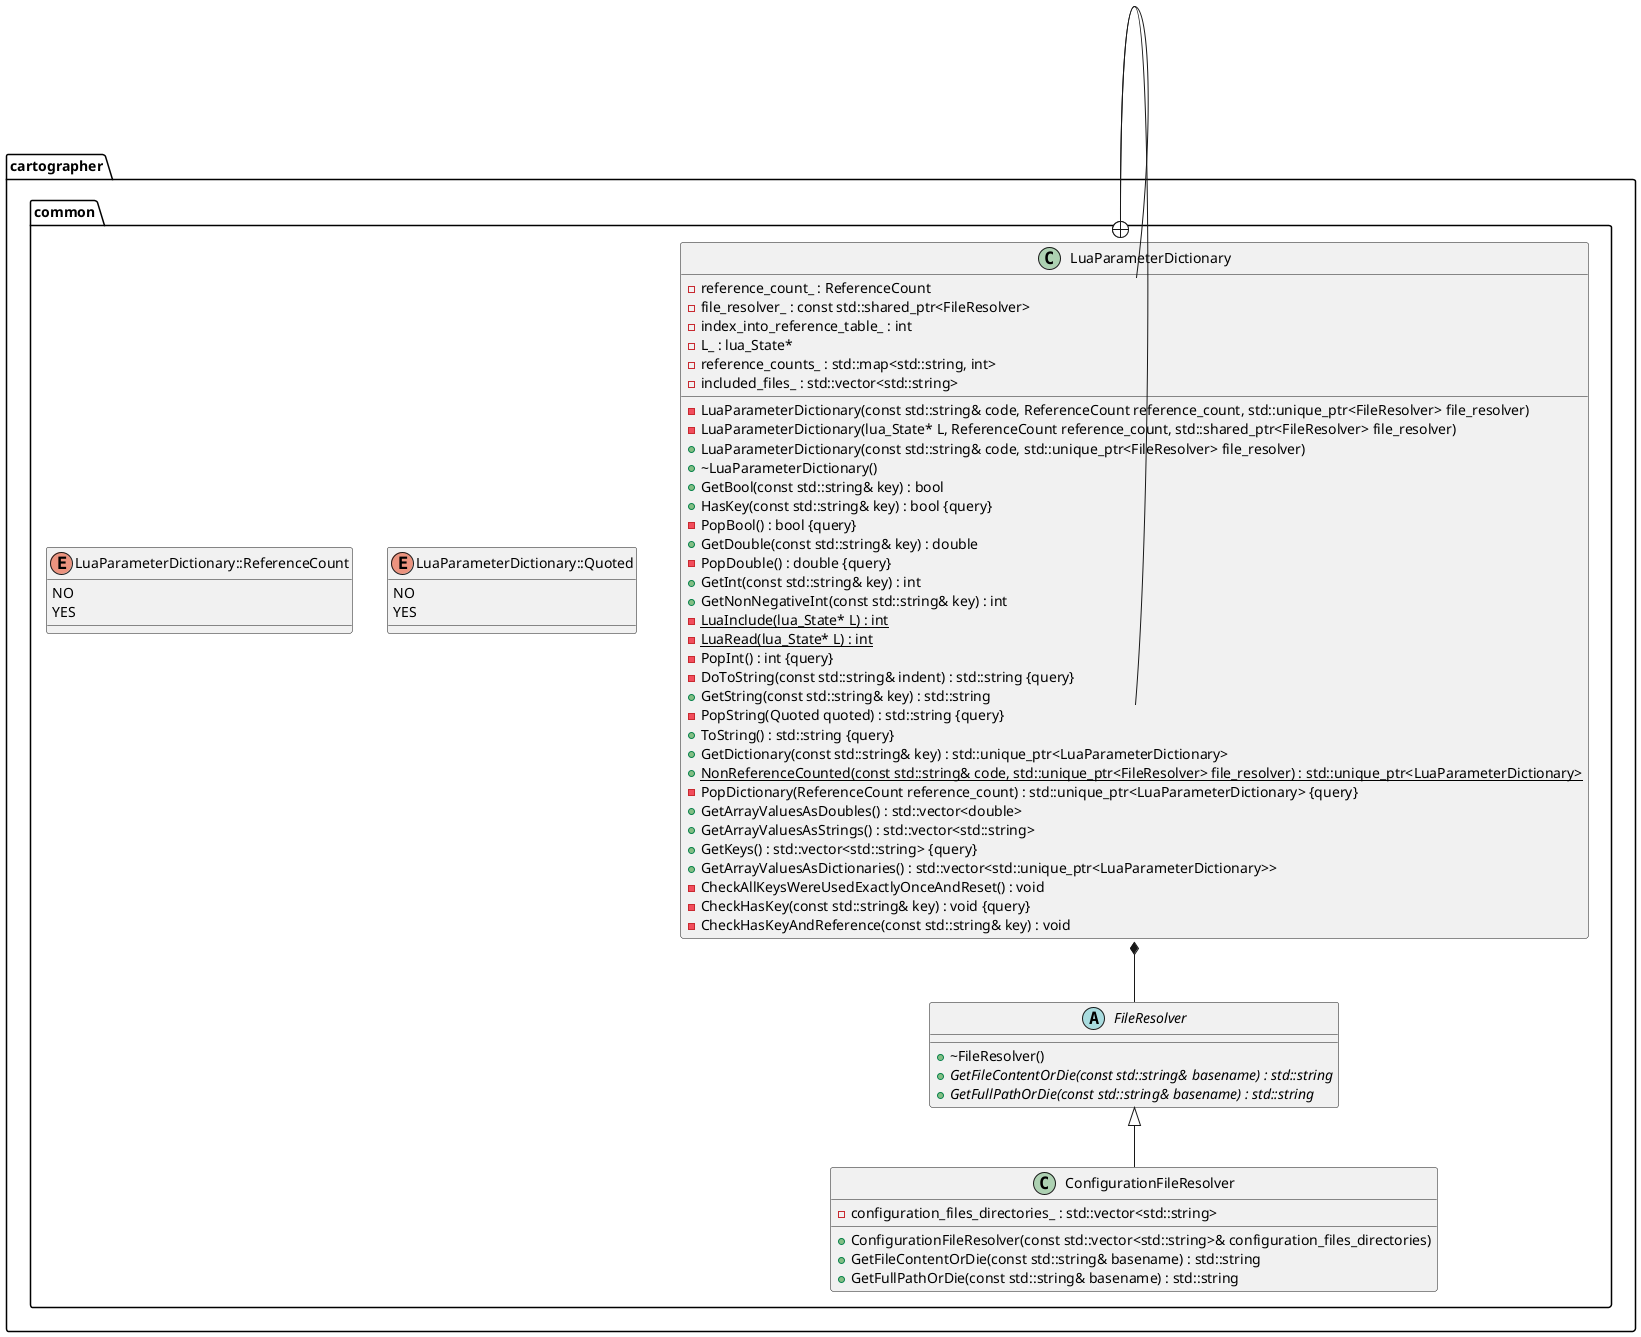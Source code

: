 @startuml





/' Objects '/

namespace cartographer {
	namespace common {
		class ConfigurationFileResolver {
			+ConfigurationFileResolver(const std::vector<std::string>& configuration_files_directories)
			+GetFileContentOrDie(const std::string& basename) : std::string
			+GetFullPathOrDie(const std::string& basename) : std::string
			-configuration_files_directories_ : std::vector<std::string>
		}

		abstract class FileResolver {
			+~FileResolver()
			+{abstract} GetFileContentOrDie(const std::string& basename) : std::string
			+{abstract} GetFullPathOrDie(const std::string& basename) : std::string
		}

		class LuaParameterDictionary {
			-LuaParameterDictionary(const std::string& code, ReferenceCount reference_count, std::unique_ptr<FileResolver> file_resolver)
			-LuaParameterDictionary(lua_State* L, ReferenceCount reference_count, std::shared_ptr<FileResolver> file_resolver)
			+LuaParameterDictionary(const std::string& code, std::unique_ptr<FileResolver> file_resolver)
			+~LuaParameterDictionary()
			-reference_count_ : ReferenceCount
			+GetBool(const std::string& key) : bool
			+HasKey(const std::string& key) : bool {query}
			-PopBool() : bool {query}
			-file_resolver_ : const std::shared_ptr<FileResolver>
			+GetDouble(const std::string& key) : double
			-PopDouble() : double {query}
			+GetInt(const std::string& key) : int
			+GetNonNegativeInt(const std::string& key) : int
			-{static} LuaInclude(lua_State* L) : int
			-{static} LuaRead(lua_State* L) : int
			-PopInt() : int {query}
			-index_into_reference_table_ : int
			-L_ : lua_State*
			-reference_counts_ : std::map<std::string, int>
			-DoToString(const std::string& indent) : std::string {query}
			+GetString(const std::string& key) : std::string
			-PopString(Quoted quoted) : std::string {query}
			+ToString() : std::string {query}
			+GetDictionary(const std::string& key) : std::unique_ptr<LuaParameterDictionary>
			+{static} NonReferenceCounted(const std::string& code, std::unique_ptr<FileResolver> file_resolver) : std::unique_ptr<LuaParameterDictionary>
			-PopDictionary(ReferenceCount reference_count) : std::unique_ptr<LuaParameterDictionary> {query}
			+GetArrayValuesAsDoubles() : std::vector<double>
			+GetArrayValuesAsStrings() : std::vector<std::string>
			+GetKeys() : std::vector<std::string> {query}
			-included_files_ : std::vector<std::string>
			+GetArrayValuesAsDictionaries() : std::vector<std::unique_ptr<LuaParameterDictionary>>
			-CheckAllKeysWereUsedExactlyOnceAndReset() : void
			-CheckHasKey(const std::string& key) : void {query}
			-CheckHasKeyAndReference(const std::string& key) : void
		}

		enum LuaParameterDictionary::Quoted {
			NO
			YES
		}

		enum LuaParameterDictionary::ReferenceCount {
			NO
			YES
		}
	}
}





/' Inheritance relationships '/

cartographer.common.FileResolver <|-- cartographer.common.ConfigurationFileResolver





/' Aggregation relationships '/

cartographer.common.LuaParameterDictionary *-- cartographer.common.FileResolver






/' Nested objects '/

cartographer.common.LuaParameterDictionary +-- cartographer.common.LuaParameterDictionary::Quoted


cartographer.common.LuaParameterDictionary +-- cartographer.common.LuaParameterDictionary::ReferenceCount




@enduml
